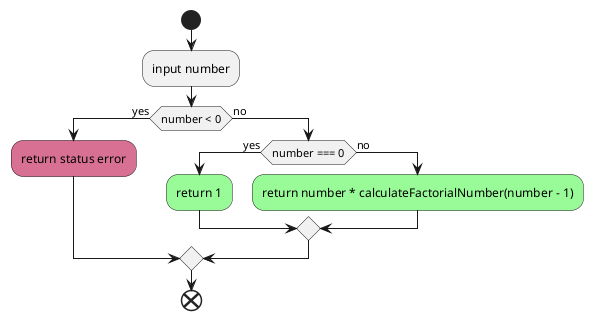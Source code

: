 @startuml calculateFactorialNumber
start
    :input number;
    if(number < 0) then (yes)
        #PaleVioletRed:return status error;
    else (no)
        if(number === 0) then (yes)
            #PaleGreen:return 1;
        else (no)
            #PaleGreen:return number * calculateFactorialNumber(number - 1);
        endif
    endif
end
@enduml